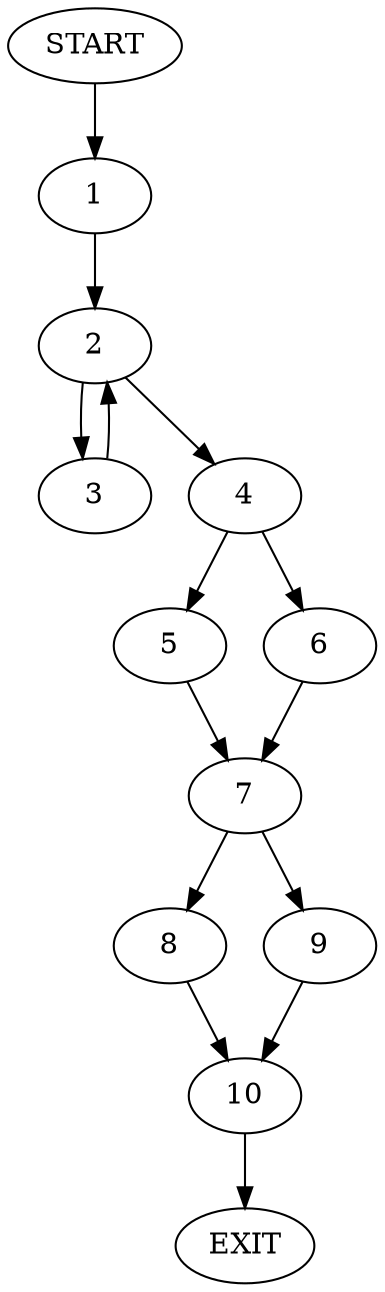 digraph {
0 [label="START"]
11 [label="EXIT"]
0 -> 1
1 -> 2
2 -> 3
2 -> 4
4 -> 5
4 -> 6
3 -> 2
6 -> 7
5 -> 7
7 -> 8
7 -> 9
9 -> 10
8 -> 10
10 -> 11
}
